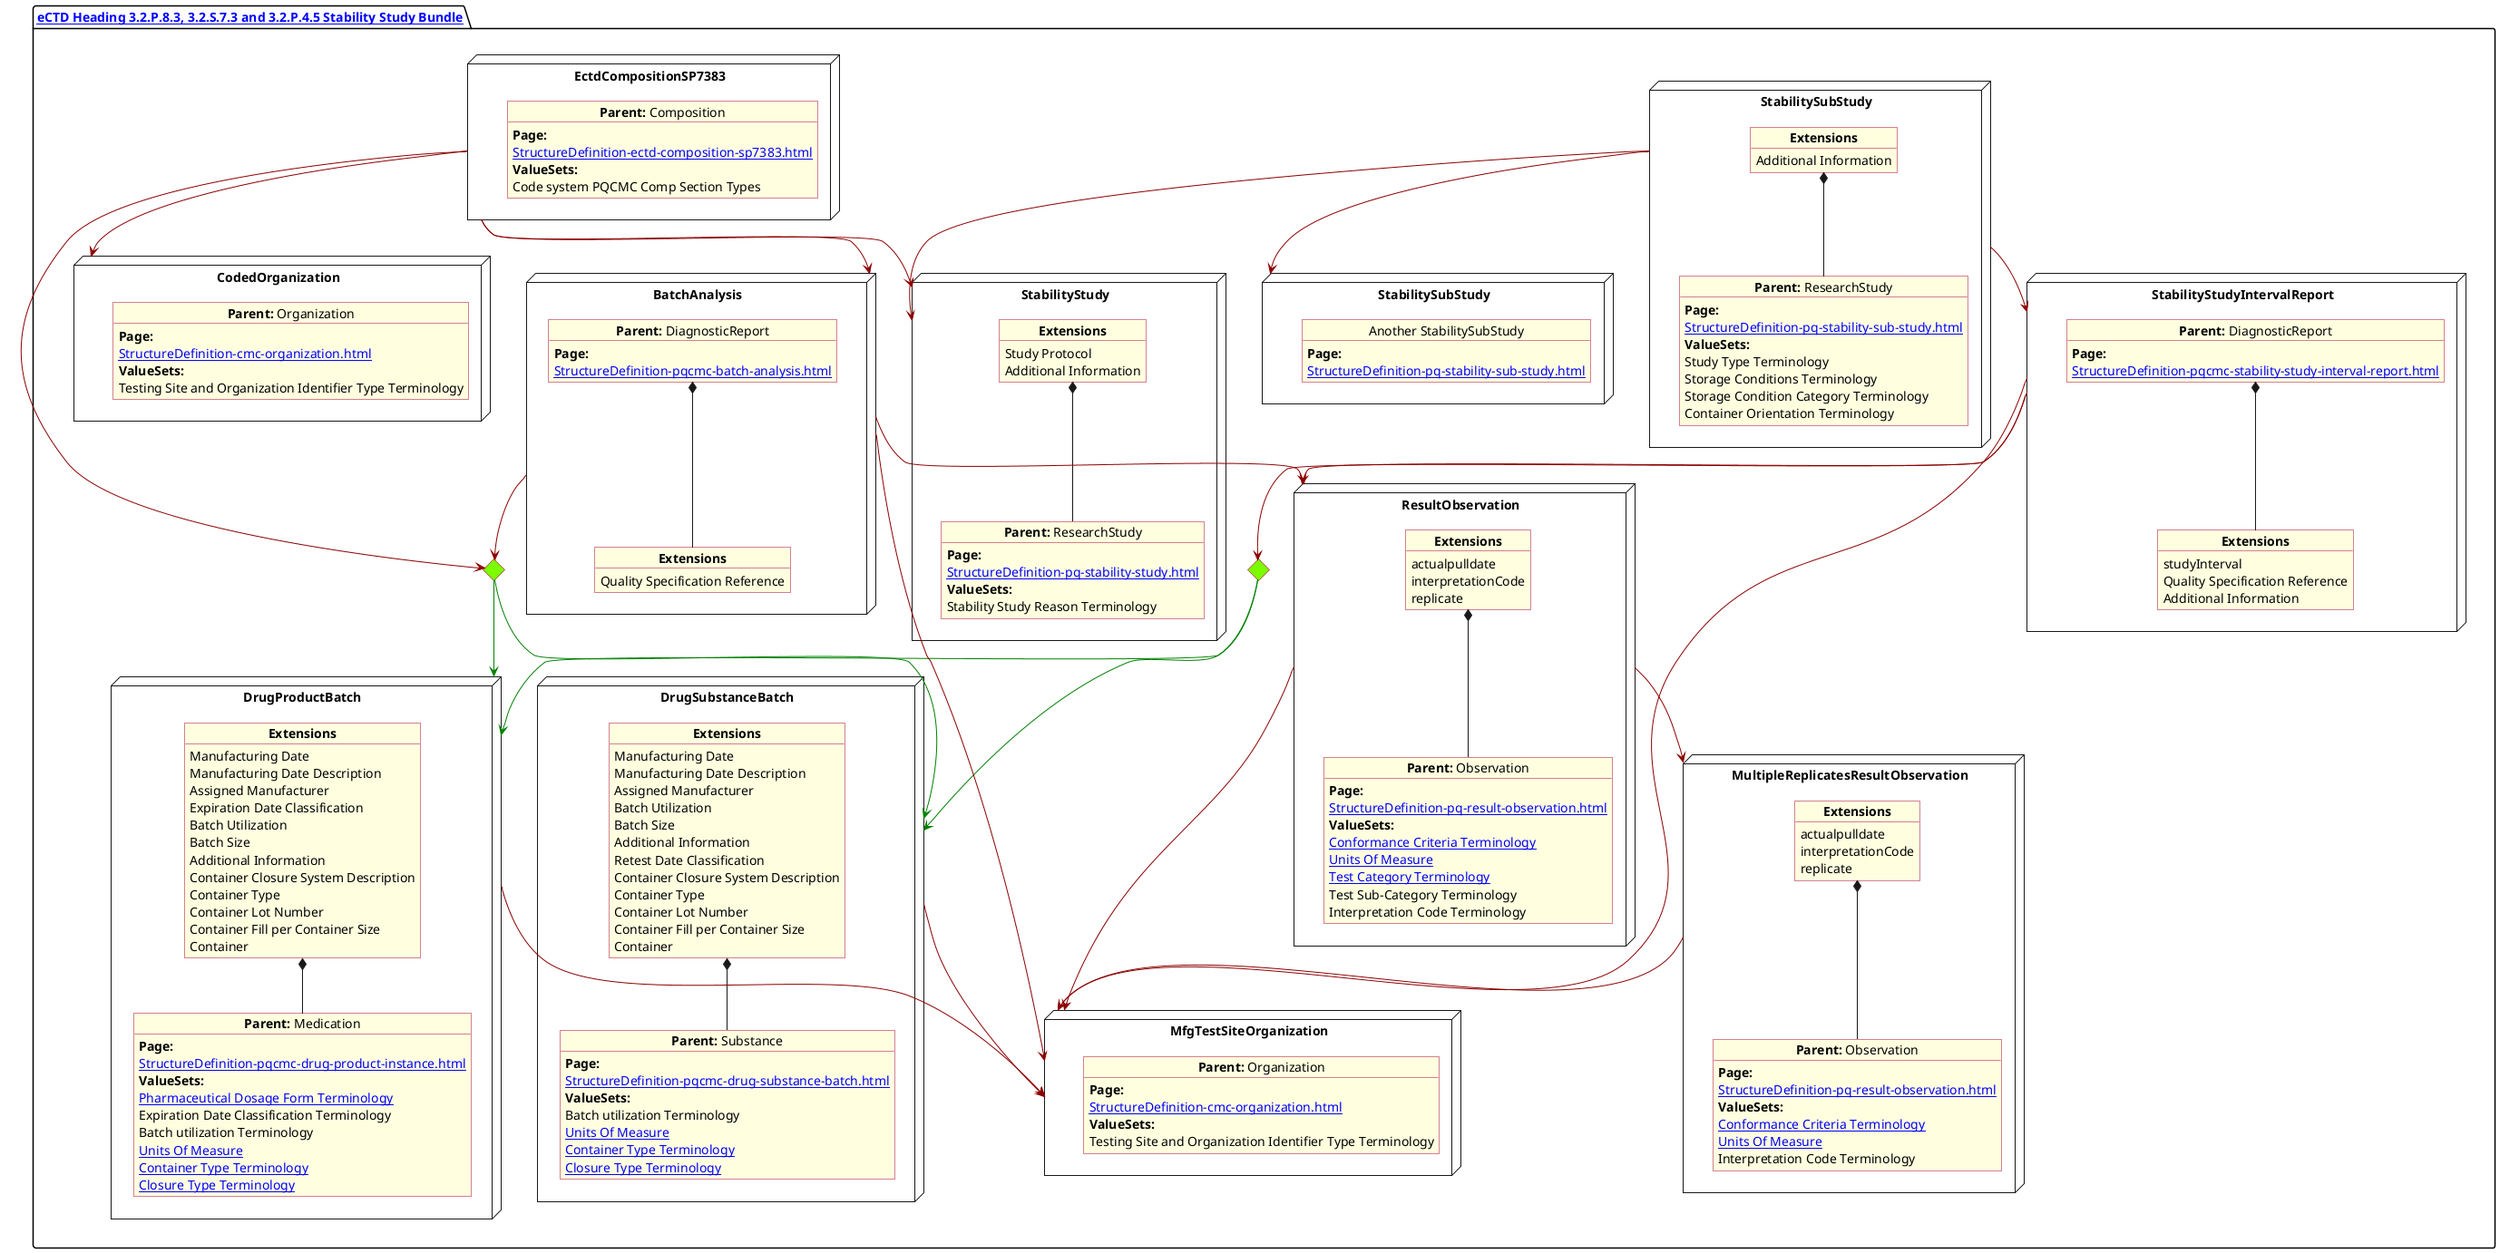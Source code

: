 @startuml Stability
allowmixing
'Mixed model of use case and object
skinparam svgDimensionStyle true
skinparam ObjectBackgroundColor LightYellow
skinparam ObjectBorderColor #A80036
skinparam activityDiamondBorderColor #A80036
skinparam activityDiamondBackgroundColor lawnGreen
skinparam ClassBorderThickness 4

package "[[StructureDefinition-cmc-ectd-document-sp7383.html eCTD Heading 3.2.P.8.3, 3.2.S.7.3 and 3.2.P.4.5 Stability Study Bundle]]" as NODES {


       node "DrugProductBatch" as NN {

              object "**Parent:** Medication" as obj3 {
                     **Page:**
                     [[StructureDefinition-pqcmc-drug-product-instance.html]]
                     **ValueSets:**
                     [[ValueSet-spl-pharmaceutical-dosage-form-terminology.html Pharmaceutical Dosage Form Terminology]]
                     Expiration Date Classification Terminology
                     Batch utilization Terminology
                     [[ValueSet-pqcmc-units-of-measure.html Units Of Measure]]
                     [[ValueSet-pqcmc-container-type-terminology.html Container Type Terminology]]
                     [[ValueSet-pqcmc-closure-type-terminology.html Closure Type Terminology]]
              }

              object "**Extensions**" as objExsBatch  {
                     Manufacturing Date
                     Manufacturing Date Description
                     Assigned Manufacturer
                     Expiration Date Classification
                     Batch Utilization
                     Batch Size
                     Additional Information
                     Container Closure System Description
                     Container Type
                     Container Lot Number
                     Container Fill per Container Size
                     Container
              }
              objExsBatch *-- obj3
       }
       diamond CH

       diamond CH3

       node "DrugSubstanceBatch" as NNS {

              object "**Parent:** Substance" as obj4 {
                     **Page:**
                     [[StructureDefinition-pqcmc-drug-substance-batch.html]]
                     **ValueSets:**
                     Batch utilization Terminology
                     [[ValueSet-pqcmc-units-of-measure.html Units Of Measure]]
                     [[ValueSet-pqcmc-container-type-terminology.html Container Type Terminology]]
                     [[ValueSet-pqcmc-closure-type-terminology.html Closure Type Terminology]]
              }
              object "**Extensions**" as objExs2 {
                     Manufacturing Date
                     Manufacturing Date Description
                     Assigned Manufacturer
                     Batch Utilization
                     Batch Size
                     Additional Information
                     Retest Date Classification
                     Container Closure System Description
                     Container Type
                     Container Lot Number
                     Container Fill per Container Size
                     Container
              }

              objExs2 *-- obj4
       }
       node "StabilityStudyIntervalReport" as Ninterval {

              object "**Parent:** DiagnosticReport" as objinterval {
                     **Page:**
                     [[StructureDefinition-pqcmc-stability-study-interval-report.html]]
              }
              object "**Extensions**" as objIntEx {
                     studyInterval
                     Quality Specification Reference
                     Additional Information
              }
              objinterval *-- objIntEx
       }

       node "BatchAnalysis" as N2 {

              object "**Parent:** DiagnosticReport" as obj2 {
                     **Page:**
                     [[StructureDefinition-pqcmc-batch-analysis.html]]
              }
              object "**Extensions**" as objQSEx {
                     Quality Specification Reference
              }
              obj2 *-- objQSEx
       }

       node "MfgTestSiteOrganization" as NMFG {

              object "**Parent:** Organization" as objDP {
                     **Page:**
                     [[StructureDefinition-cmc-organization.html]]
                     **ValueSets:**
                     Testing Site and Organization Identifier Type Terminology
              }
       }

       node "StabilitySubStudy" as NSub {

              object "**Parent:** ResearchStudy" as objSub {
                     **Page:**
                     [[StructureDefinition-pq-stability-sub-study.html]]
                     **ValueSets:**
                     Study Type Terminology
                     Storage Conditions Terminology
                     Storage Condition Category Terminology
                     Container Orientation Terminology
              }

              object "**Extensions**" as objExsSub  {
                     Additional Information
              }
              objExsSub *-- objSub
       }


       node "StabilityStudy" as NMain {

              object "**Parent:** ResearchStudy" as objMain {
                     **Page:**
                     [[StructureDefinition-pq-stability-study.html]]
                     **ValueSets:**
                     Stability Study Reason Terminology
              }

              object "**Extensions**" as objExsMain  {
                     Study Protocol
                     Additional Information
              }
              objExsMain *-- objMain
       }

       node "StabilitySubStudy" as NSub2 {

              object "Another StabilitySubStudy" as objSub2 {
                     **Page:**
                     [[StructureDefinition-pq-stability-sub-study.html]]

              }
       }

       node "ResultObservation" as NNOBS {

              object "**Parent:** Observation" as observ3 {
                     **Page:**
                     [[StructureDefinition-pq-result-observation.html]]
                     **ValueSets:**
                     [[ValueSet-pqcmc-conformance-to-criteria-terminology.html Conformance Criteria Terminology]]
                     [[ValueSet-pqcmc-units-of-measure.html Units Of Measure]]
                     [[ValueSet-pqcmc-test-category-terminology.html Test Category Terminology]]
                     Test Sub-Category Terminology
                     Interpretation Code Terminology
              }
              object "**Extensions**" as objExsObserv  {
                     actualpulldate
                     interpretationCode
                     replicate
              }
              objExsObserv *-- observ3
       }

       node "MultipleReplicatesResultObservation" as NNstage {

              object "**Parent:** Observation" as observS {
                     **Page:**
                     [[StructureDefinition-pq-result-observation.html]]
                     **ValueSets:**
                     [[ValueSet-pqcmc-conformance-to-criteria-terminology.html Conformance Criteria Terminology]]
                     [[ValueSet-pqcmc-units-of-measure.html Units Of Measure]]
                     Interpretation Code Terminology
              }
              object "**Extensions**" as objExsStageObs  {
                     actualpulldate
                     interpretationCode
                     replicate
              }

              objExsStageObs *-- observS
       }

       node "EctdCompositionSP7383" as N1 {

              object "**Parent:** Composition" as obj1 {
                     **Page:**
                     [[StructureDefinition-ectd-composition-sp7383.html]]
                     **ValueSets:**
                     Code system PQCMC Comp Section Types
              }
       }
       node "CodedOrganization" as NSO {

              object "**Parent:** Organization" as objAu {
                     **Page:**
                     [[StructureDefinition-cmc-organization.html]]
                     **ValueSets:**
                     Testing Site and Organization Identifier Type Terminology
              }
       }

       CH -[#green]-> NN
       CH -[#green]-> NNS
       CH3 -[#green]-> NN
       CH3 -[#green]-> NNS
       N1 -[#darkred]-> CH
       N1 -[#darkred]-> N2
       N1 -[#darkred]-> NSO
       N2 -[#darkred]-> CH
       N2 -[#darkred]-> NMFG
       N2 -[#darkred]-> NNOBS
       Ninterval -[#darkred]-> CH3
       Ninterval -[#darkred]-> NMFG
       Ninterval -[#darkred]-> NNOBS
       NN -[#darkred]-> NMFG
       NNOBS -[#darkred]-> NMFG
       NNOBS -[#darkred]-> NNstage
       NNS -[#darkred]-> NMFG
       NNstage -[#darkred]-> NMFG
       NSub -[#darkred]-> Ninterval
       N1 -[#darkred]-> NMain
       NSub -[#darkred]-> NSub2
       NSub -[#darkred]-> NMain
}
@enduml